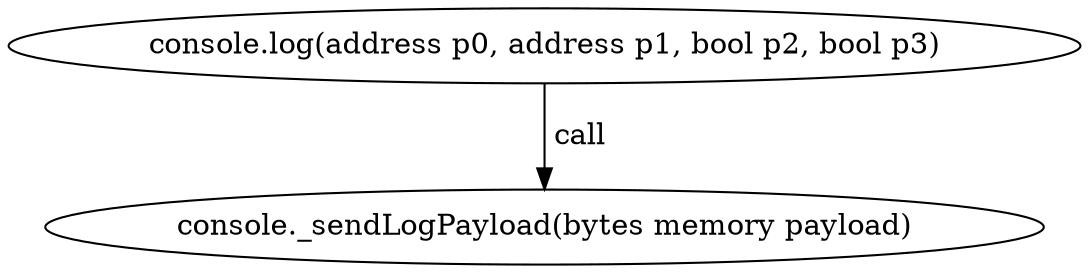 digraph "" {
	graph [bb="0,0,433.48,124.8"];
	node [label="\N"];
	"console.log(address p0, address p1, bool p2, bool p3)"	 [height=0.5,
		pos="216.74,106.8",
		width=6.0206];
	"console._sendLogPayload(bytes memory payload)"	 [height=0.5,
		pos="216.74,18",
		width=5.7372];
	"console.log(address p0, address p1, bool p2, bool p3)" -> "console._sendLogPayload(bytes memory payload)" [key=call,
	label=" call",
	lp="228.6,62.4",
	pos="e,216.74,36.072 216.74,88.401 216.74,76.295 216.74,60.208 216.74,46.467"];
}
digraph "" {
	graph [bb="0,0,433.48,124.8"];
	node [label="\N"];
	"console.log(address p0, address p1, bool p2, bool p3)"	 [height=0.5,
		pos="216.74,106.8",
		width=6.0206];
	"console._sendLogPayload(bytes memory payload)"	 [height=0.5,
		pos="216.74,18",
		width=5.7372];
	"console.log(address p0, address p1, bool p2, bool p3)" -> "console._sendLogPayload(bytes memory payload)" [key=call,
	label=" call",
	lp="228.6,62.4",
	pos="e,216.74,36.072 216.74,88.401 216.74,76.295 216.74,60.208 216.74,46.467"];
}
